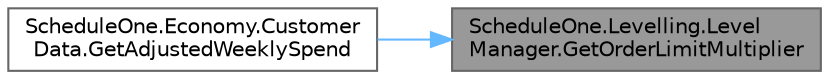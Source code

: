 digraph "ScheduleOne.Levelling.LevelManager.GetOrderLimitMultiplier"
{
 // LATEX_PDF_SIZE
  bgcolor="transparent";
  edge [fontname=Helvetica,fontsize=10,labelfontname=Helvetica,labelfontsize=10];
  node [fontname=Helvetica,fontsize=10,shape=box,height=0.2,width=0.4];
  rankdir="RL";
  Node1 [id="Node000001",label="ScheduleOne.Levelling.Level\lManager.GetOrderLimitMultiplier",height=0.2,width=0.4,color="gray40", fillcolor="grey60", style="filled", fontcolor="black",tooltip=" "];
  Node1 -> Node2 [id="edge1_Node000001_Node000002",dir="back",color="steelblue1",style="solid",tooltip=" "];
  Node2 [id="Node000002",label="ScheduleOne.Economy.Customer\lData.GetAdjustedWeeklySpend",height=0.2,width=0.4,color="grey40", fillcolor="white", style="filled",URL="$class_schedule_one_1_1_economy_1_1_customer_data.html#a5de52450ebc224e34504ec30b5ac1f88",tooltip=" "];
}
